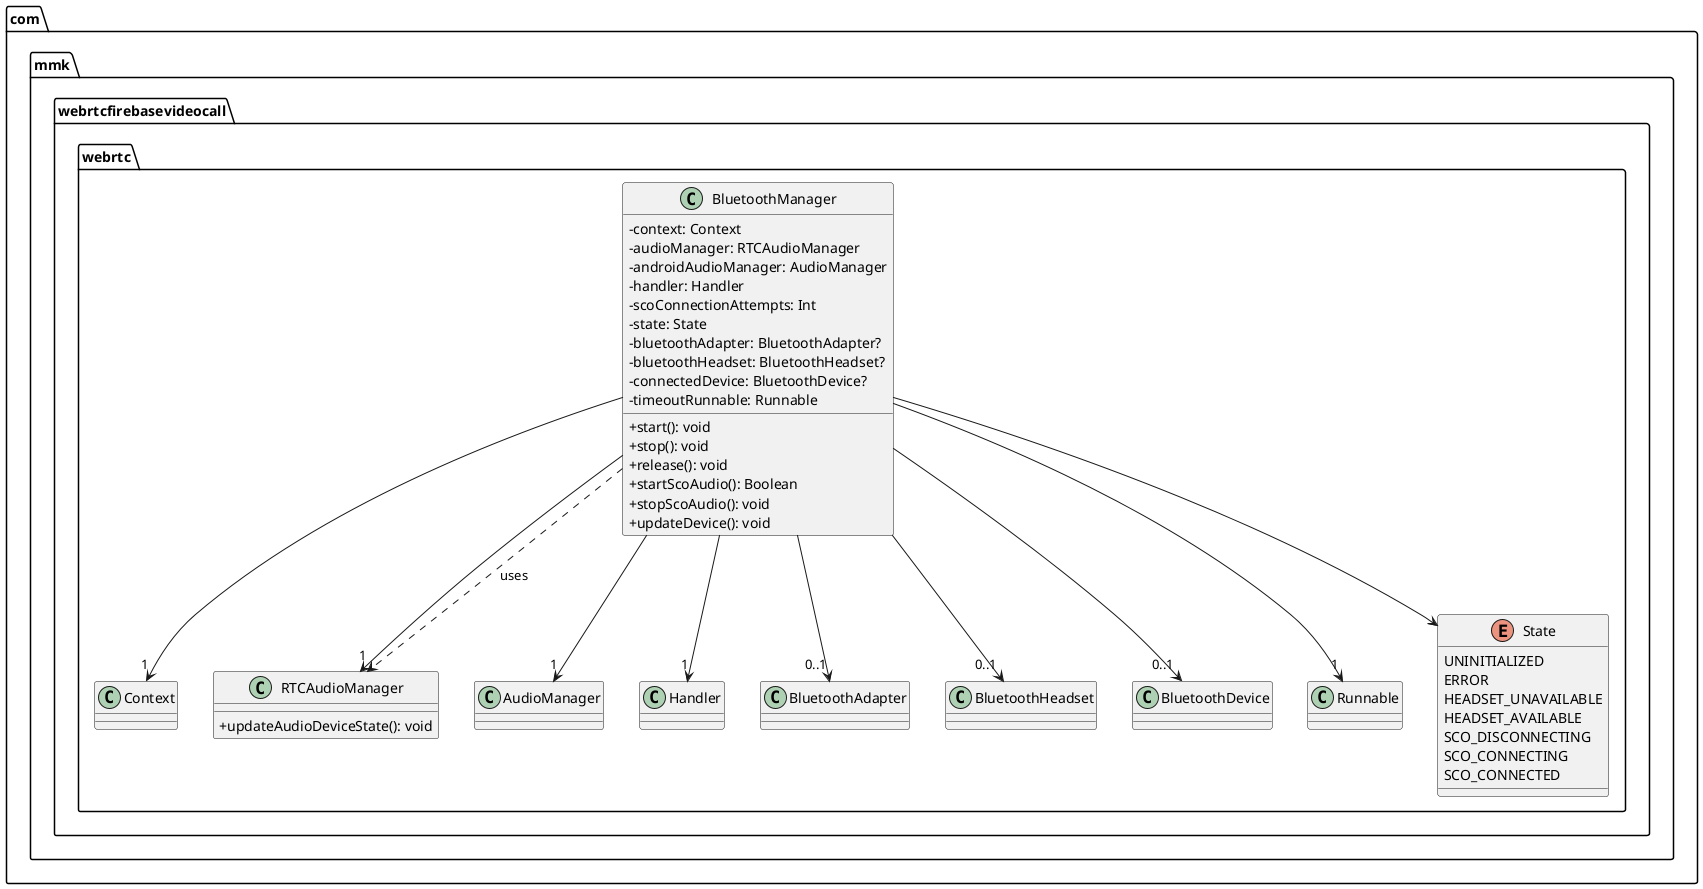 @startuml
skinparam classAttributeIconSize 0

package com.mmk.webrtcfirebasevideocall.webrtc {

    class BluetoothManager {
        - context: Context
        - audioManager: RTCAudioManager
        - androidAudioManager: AudioManager
        - handler: Handler
        - scoConnectionAttempts: Int
        - state: State
        - bluetoothAdapter: BluetoothAdapter?
        - bluetoothHeadset: BluetoothHeadset?
        - connectedDevice: BluetoothDevice?
        - timeoutRunnable: Runnable

        + start(): void
        + stop(): void
        + release(): void
        + startScoAudio(): Boolean
        + stopScoAudio(): void
        + updateDevice(): void
    }

    BluetoothManager --> "1" Context
            BluetoothManager --> "1" RTCAudioManager
            BluetoothManager --> "1" AudioManager
            BluetoothManager --> "1" Handler
            BluetoothManager --> "0..1" BluetoothAdapter
            BluetoothManager --> "0..1" BluetoothHeadset
            BluetoothManager --> "0..1" BluetoothDevice
            BluetoothManager --> "1" Runnable

            enum State {
        UNINITIALIZED
        ERROR
        HEADSET_UNAVAILABLE
        HEADSET_AVAILABLE
        SCO_DISCONNECTING
        SCO_CONNECTING
        SCO_CONNECTED
    }

    BluetoothManager --> State

    class RTCAudioManager {
        +updateAudioDeviceState(): void
    }

    BluetoothManager ..> RTCAudioManager : uses
}

@enduml

